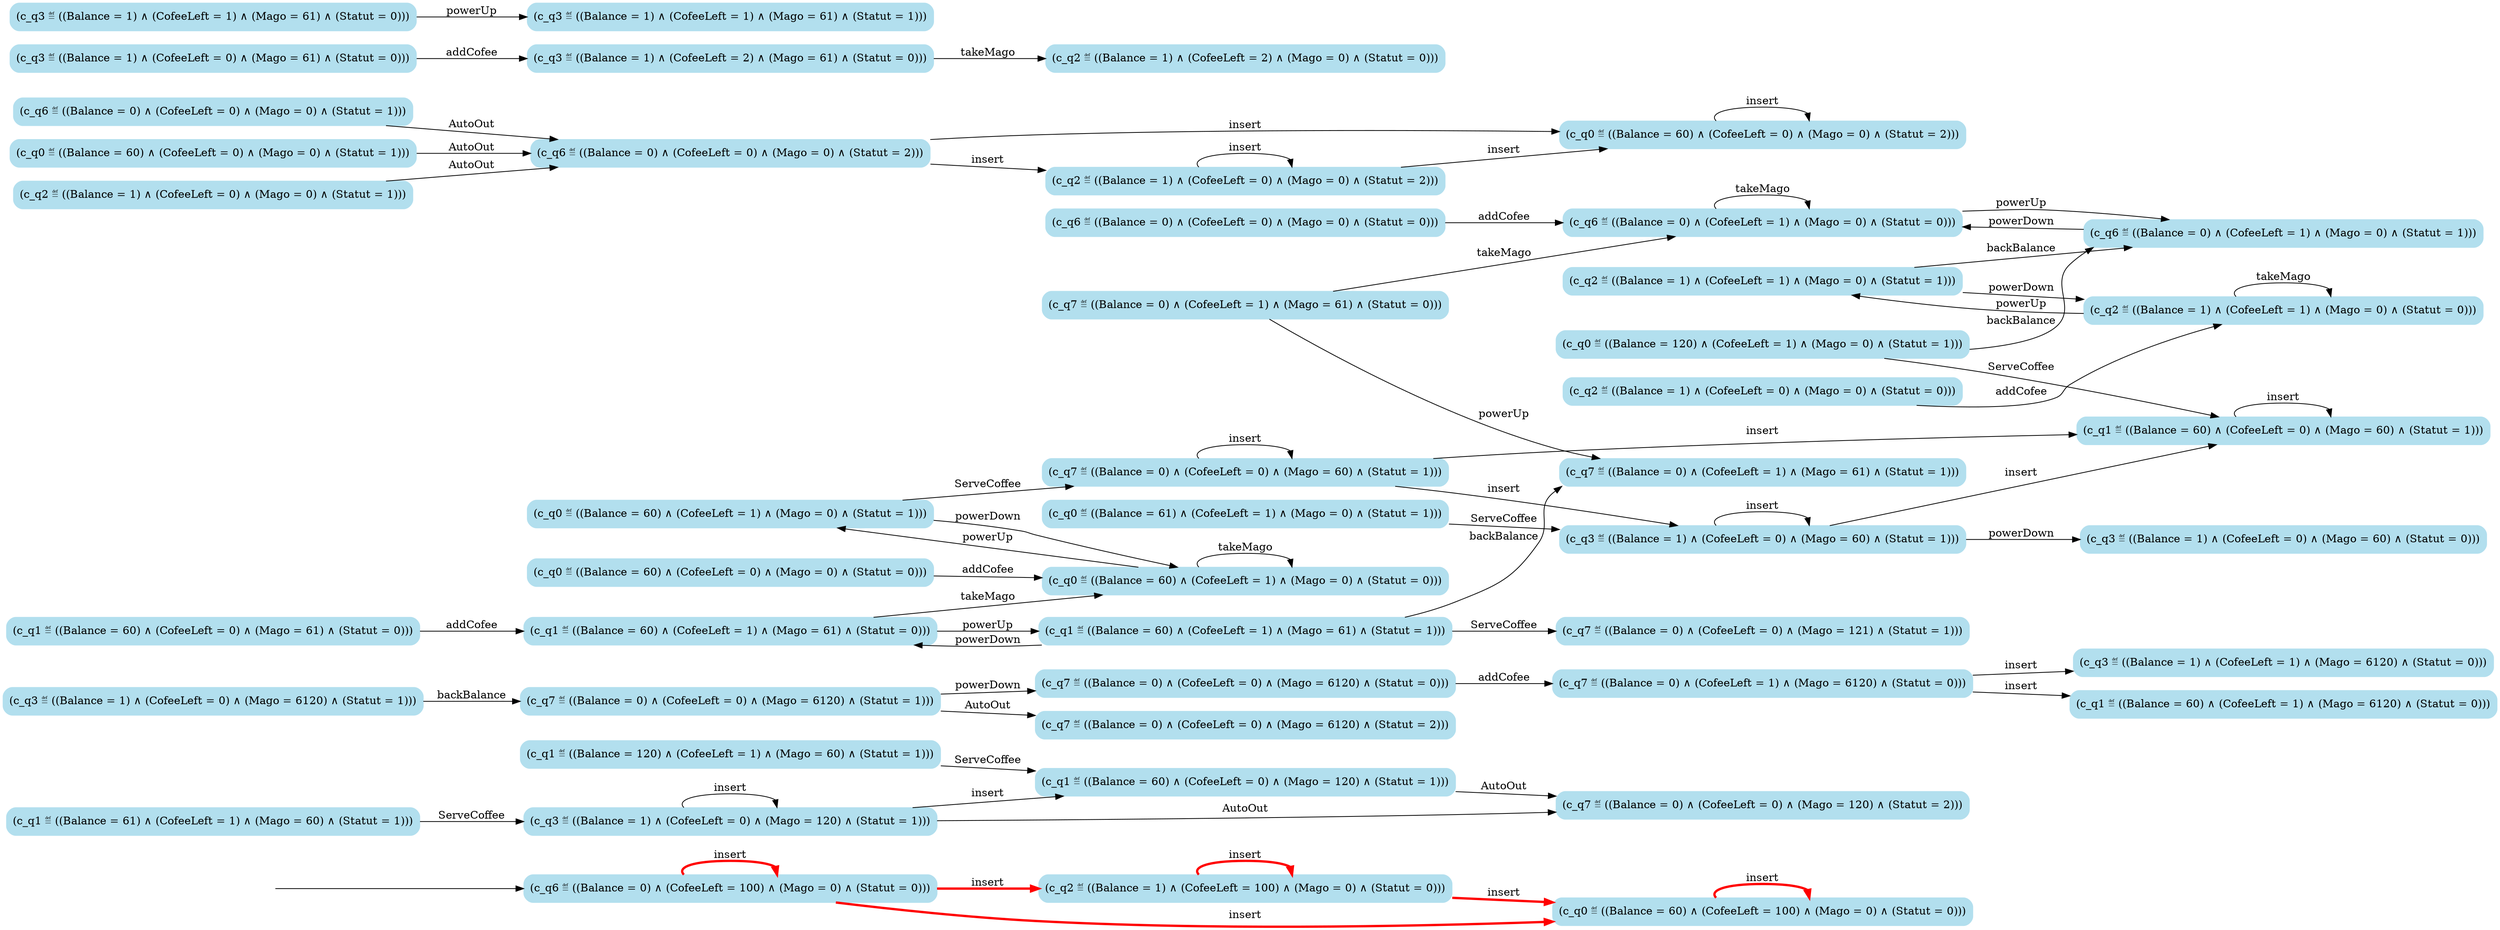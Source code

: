 digraph G {

	rankdir = LR;

	start_c_q6_108[style=invisible];

	node[shape=box, style="rounded, filled", color=lightblue2];

	c_q1_44[label="(c_q1 ≝ ((Balance = 120) ∧ (CofeeLeft = 1) ∧ (Mago = 60) ∧ (Statut = 1)))"];
	c_q7_100[label="(c_q7 ≝ ((Balance = 0) ∧ (CofeeLeft = 1) ∧ (Mago = 6120) ∧ (Statut = 0)))"];
	c_q6_10[label="(c_q6 ≝ ((Balance = 0) ∧ (CofeeLeft = 0) ∧ (Mago = 0) ∧ (Statut = 0)))"];
	c_q0_47[label="(c_q0 ≝ ((Balance = 60) ∧ (CofeeLeft = 1) ∧ (Mago = 0) ∧ (Statut = 0)))"];
	c_q6_69[label="(c_q6 ≝ ((Balance = 0) ∧ (CofeeLeft = 0) ∧ (Mago = 0) ∧ (Statut = 2)))"];
	c_q2_70[label="(c_q2 ≝ ((Balance = 1) ∧ (CofeeLeft = 1) ∧ (Mago = 0) ∧ (Statut = 1)))"];
	c_q3_86[label="(c_q3 ≝ ((Balance = 1) ∧ (CofeeLeft = 0) ∧ (Mago = 6120) ∧ (Statut = 1)))"];
	c_q7_102[label="(c_q7 ≝ ((Balance = 0) ∧ (CofeeLeft = 1) ∧ (Mago = 61) ∧ (Statut = 0)))"];
	c_q2_64[label="(c_q2 ≝ ((Balance = 1) ∧ (CofeeLeft = 0) ∧ (Mago = 0) ∧ (Statut = 0)))"];
	c_q3_101[label="(c_q3 ≝ ((Balance = 1) ∧ (CofeeLeft = 1) ∧ (Mago = 6120) ∧ (Statut = 0)))"];
	c_q3_78[label="(c_q3 ≝ ((Balance = 1) ∧ (CofeeLeft = 0) ∧ (Mago = 61) ∧ (Statut = 0)))"];
	c_q6_108[label="(c_q6 ≝ ((Balance = 0) ∧ (CofeeLeft = 100) ∧ (Mago = 0) ∧ (Statut = 0)))"];
	c_q1_54[label="(c_q1 ≝ ((Balance = 60) ∧ (CofeeLeft = 1) ∧ (Mago = 61) ∧ (Statut = 1)))"];
	c_q6_103[label="(c_q6 ≝ ((Balance = 0) ∧ (CofeeLeft = 1) ∧ (Mago = 0) ∧ (Statut = 0)))"];
	c_q0_24[label="(c_q0 ≝ ((Balance = 60) ∧ (CofeeLeft = 0) ∧ (Mago = 0) ∧ (Statut = 0)))"];
	c_q2_112[label="(c_q2 ≝ ((Balance = 1) ∧ (CofeeLeft = 100) ∧ (Mago = 0) ∧ (Statut = 0)))"];
	c_q0_67[label="(c_q0 ≝ ((Balance = 60) ∧ (CofeeLeft = 0) ∧ (Mago = 0) ∧ (Statut = 2)))"];
	c_q2_66[label="(c_q2 ≝ ((Balance = 1) ∧ (CofeeLeft = 0) ∧ (Mago = 0) ∧ (Statut = 2)))"];
	c_q3_121[label="(c_q3 ≝ ((Balance = 1) ∧ (CofeeLeft = 0) ∧ (Mago = 60) ∧ (Statut = 1)))"];
	c_q3_75[label="(c_q3 ≝ ((Balance = 1) ∧ (CofeeLeft = 1) ∧ (Mago = 61) ∧ (Statut = 1)))"];
	c_q0_113[label="(c_q0 ≝ ((Balance = 60) ∧ (CofeeLeft = 100) ∧ (Mago = 0) ∧ (Statut = 0)))"];
	c_q7_96[label="(c_q7 ≝ ((Balance = 0) ∧ (CofeeLeft = 0) ∧ (Mago = 6120) ∧ (Statut = 0)))"];
	c_q7_95[label="(c_q7 ≝ ((Balance = 0) ∧ (CofeeLeft = 0) ∧ (Mago = 6120) ∧ (Statut = 2)))"];
	c_q1_42[label="(c_q1 ≝ ((Balance = 60) ∧ (CofeeLeft = 0) ∧ (Mago = 61) ∧ (Statut = 0)))"];
	c_q7_120[label="(c_q7 ≝ ((Balance = 0) ∧ (CofeeLeft = 0) ∧ (Mago = 60) ∧ (Statut = 1)))"];
	c_q0_28[label="(c_q0 ≝ ((Balance = 61) ∧ (CofeeLeft = 1) ∧ (Mago = 0) ∧ (Statut = 1)))"];
	c_q7_85[label="(c_q7 ≝ ((Balance = 0) ∧ (CofeeLeft = 0) ∧ (Mago = 120) ∧ (Statut = 2)))"];
	c_q6_6[label="(c_q6 ≝ ((Balance = 0) ∧ (CofeeLeft = 0) ∧ (Mago = 0) ∧ (Statut = 1)))"];
	c_q3_82[label="(c_q3 ≝ ((Balance = 1) ∧ (CofeeLeft = 2) ∧ (Mago = 61) ∧ (Statut = 0)))"];
	c_q0_34[label="(c_q0 ≝ ((Balance = 60) ∧ (CofeeLeft = 1) ∧ (Mago = 0) ∧ (Statut = 1)))"];
	c_q2_65[label="(c_q2 ≝ ((Balance = 1) ∧ (CofeeLeft = 1) ∧ (Mago = 0) ∧ (Statut = 0)))"];
	c_q7_91[label="(c_q7 ≝ ((Balance = 0) ∧ (CofeeLeft = 1) ∧ (Mago = 61) ∧ (Statut = 1)))"];
	c_q1_99[label="(c_q1 ≝ ((Balance = 60) ∧ (CofeeLeft = 1) ∧ (Mago = 6120) ∧ (Statut = 0)))"];
	c_q7_53[label="(c_q7 ≝ ((Balance = 0) ∧ (CofeeLeft = 0) ∧ (Mago = 121) ∧ (Statut = 1)))"];
	c_q1_119[label="(c_q1 ≝ ((Balance = 60) ∧ (CofeeLeft = 0) ∧ (Mago = 60) ∧ (Statut = 1)))"];
	c_q0_30[label="(c_q0 ≝ ((Balance = 60) ∧ (CofeeLeft = 0) ∧ (Mago = 0) ∧ (Statut = 1)))"];
	c_q1_46[label="(c_q1 ≝ ((Balance = 60) ∧ (CofeeLeft = 1) ∧ (Mago = 61) ∧ (Statut = 0)))"];
	c_q1_48[label="(c_q1 ≝ ((Balance = 61) ∧ (CofeeLeft = 1) ∧ (Mago = 60) ∧ (Statut = 1)))"];
	c_q6_71[label="(c_q6 ≝ ((Balance = 0) ∧ (CofeeLeft = 1) ∧ (Mago = 0) ∧ (Statut = 1)))"];
	c_q3_74[label="(c_q3 ≝ ((Balance = 1) ∧ (CofeeLeft = 1) ∧ (Mago = 61) ∧ (Statut = 0)))"];
	c_q2_83[label="(c_q2 ≝ ((Balance = 1) ∧ (CofeeLeft = 2) ∧ (Mago = 0) ∧ (Statut = 0)))"];
	c_q7_94[label="(c_q7 ≝ ((Balance = 0) ∧ (CofeeLeft = 0) ∧ (Mago = 6120) ∧ (Statut = 1)))"];
	c_q3_84[label="(c_q3 ≝ ((Balance = 1) ∧ (CofeeLeft = 0) ∧ (Mago = 120) ∧ (Statut = 1)))"];
	c_q2_68[label="(c_q2 ≝ ((Balance = 1) ∧ (CofeeLeft = 0) ∧ (Mago = 0) ∧ (Statut = 1)))"];
	c_q3_77[label="(c_q3 ≝ ((Balance = 1) ∧ (CofeeLeft = 0) ∧ (Mago = 60) ∧ (Statut = 0)))"];
	c_q1_81[label="(c_q1 ≝ ((Balance = 60) ∧ (CofeeLeft = 0) ∧ (Mago = 120) ∧ (Statut = 1)))"];
	c_q0_32[label="(c_q0 ≝ ((Balance = 120) ∧ (CofeeLeft = 1) ∧ (Mago = 0) ∧ (Statut = 1)))"];

	start_c_q6_108 -> c_q6_108;
	c_q6_108 -> c_q6_108[label="insert", penwidth=3, color=red];
	c_q6_103 -> c_q6_71[label="powerUp"];
	c_q6_71 -> c_q6_103[label="powerDown"];
	c_q6_6 -> c_q6_69[label="AutoOut"];
	c_q6_103 -> c_q6_103[label="takeMago"];
	c_q6_10 -> c_q6_103[label="addCofee"];
	c_q6_69 -> c_q0_67[label="insert"];
	c_q6_69 -> c_q2_66[label="insert"];
	c_q0_67 -> c_q0_67[label="insert"];
	c_q0_47 -> c_q0_34[label="powerUp"];
	c_q0_34 -> c_q0_47[label="powerDown"];
	c_q0_47 -> c_q0_47[label="takeMago"];
	c_q0_24 -> c_q0_47[label="addCofee"];
	c_q0_32 -> c_q1_119[label="ServeCoffee"];
	c_q0_28 -> c_q3_121[label="ServeCoffee"];
	c_q0_30 -> c_q6_69[label="AutoOut"];
	c_q0_32 -> c_q6_71[label="backBalance"];
	c_q0_34 -> c_q7_120[label="ServeCoffee"];
	c_q1_119 -> c_q1_119[label="insert"];
	c_q1_46 -> c_q1_54[label="powerUp"];
	c_q1_54 -> c_q1_46[label="powerDown"];
	c_q1_42 -> c_q1_46[label="addCofee"];
	c_q1_44 -> c_q1_81[label="ServeCoffee"];
	c_q1_46 -> c_q0_47[label="takeMago"];
	c_q1_48 -> c_q3_84[label="ServeCoffee"];
	c_q1_81 -> c_q7_85[label="AutoOut"];
	c_q1_54 -> c_q7_53[label="ServeCoffee"];
	c_q1_54 -> c_q7_91[label="backBalance"];
	c_q2_66 -> c_q2_66[label="insert"];
	c_q2_65 -> c_q2_70[label="powerUp"];
	c_q2_70 -> c_q2_65[label="powerDown"];
	c_q2_65 -> c_q2_65[label="takeMago"];
	c_q2_64 -> c_q2_65[label="addCofee"];
	c_q2_66 -> c_q0_67[label="insert"];
	c_q2_68 -> c_q6_69[label="AutoOut"];
	c_q2_70 -> c_q6_71[label="backBalance"];
	c_q3_84 -> c_q3_84[label="insert"];
	c_q3_74 -> c_q3_75[label="powerUp"];
	c_q3_121 -> c_q3_77[label="powerDown"];
	c_q3_78 -> c_q3_82[label="addCofee"];
	c_q3_84 -> c_q1_81[label="insert"];
	c_q3_82 -> c_q2_83[label="takeMago"];
	c_q3_84 -> c_q7_85[label="AutoOut"];
	c_q3_86 -> c_q7_94[label="backBalance"];
	c_q7_120 -> c_q7_120[label="insert"];
	c_q7_102 -> c_q7_91[label="powerUp"];
	c_q7_94 -> c_q7_96[label="powerDown"];
	c_q7_94 -> c_q7_95[label="AutoOut"];
	c_q7_96 -> c_q7_100[label="addCofee"];
	c_q7_100 -> c_q1_99[label="insert"];
	c_q7_100 -> c_q3_101[label="insert"];
	c_q7_102 -> c_q6_103[label="takeMago"];
	c_q6_108 -> c_q0_113[label="insert", penwidth=3, color=red];
	c_q0_113 -> c_q0_113[label="insert", penwidth=3, color=red];
	c_q6_108 -> c_q2_112[label="insert", penwidth=3, color=red];
	c_q2_112 -> c_q2_112[label="insert", penwidth=3, color=red];
	c_q2_112 -> c_q0_113[label="insert", penwidth=3, color=red];
	c_q3_121 -> c_q3_121[label="insert"];
	c_q3_121 -> c_q1_119[label="insert"];
	c_q7_120 -> c_q1_119[label="insert"];
	c_q7_120 -> c_q3_121[label="insert"];

}